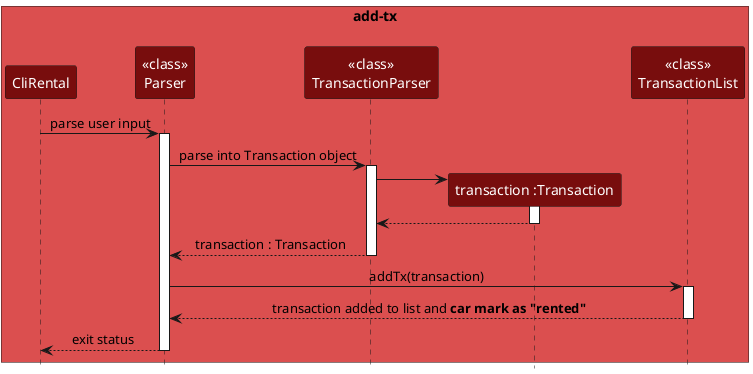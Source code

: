 @startuml
'https://plantuml.com/sequence-diagram

!define ADD_TX_COLOR #db4f4f

hide footbox
skinparam {
sequenceMessageAlign center
}

skinparam sequence {
ParticipantBackgroundColor #780d0d
ParticipantFontColor white
}

box <font size=14>add-tx\n ADD_TX_COLOR
participant "CliRental" as CliRental
participant "<<class>>\nParser" as Parser
participant "<<class>>\nTransactionParser" as TransactionParser
participant "transaction :Transaction" as Transaction
participant "<<class>>\nTransactionList" as TransactionList
end box

CliRental -> Parser ++ : parse user input
Parser -> TransactionParser ++ : parse into Transaction object

create Transaction
TransactionParser -> Transaction ++
Transaction --> TransactionParser --
TransactionParser --> Parser -- : transaction : Transaction

Parser -> TransactionList ++ : addTx(transaction)

TransactionList --> Parser --: transaction added to list and <b>car mark as "rented"</b>



Parser --> CliRental --: exit status

@enduml